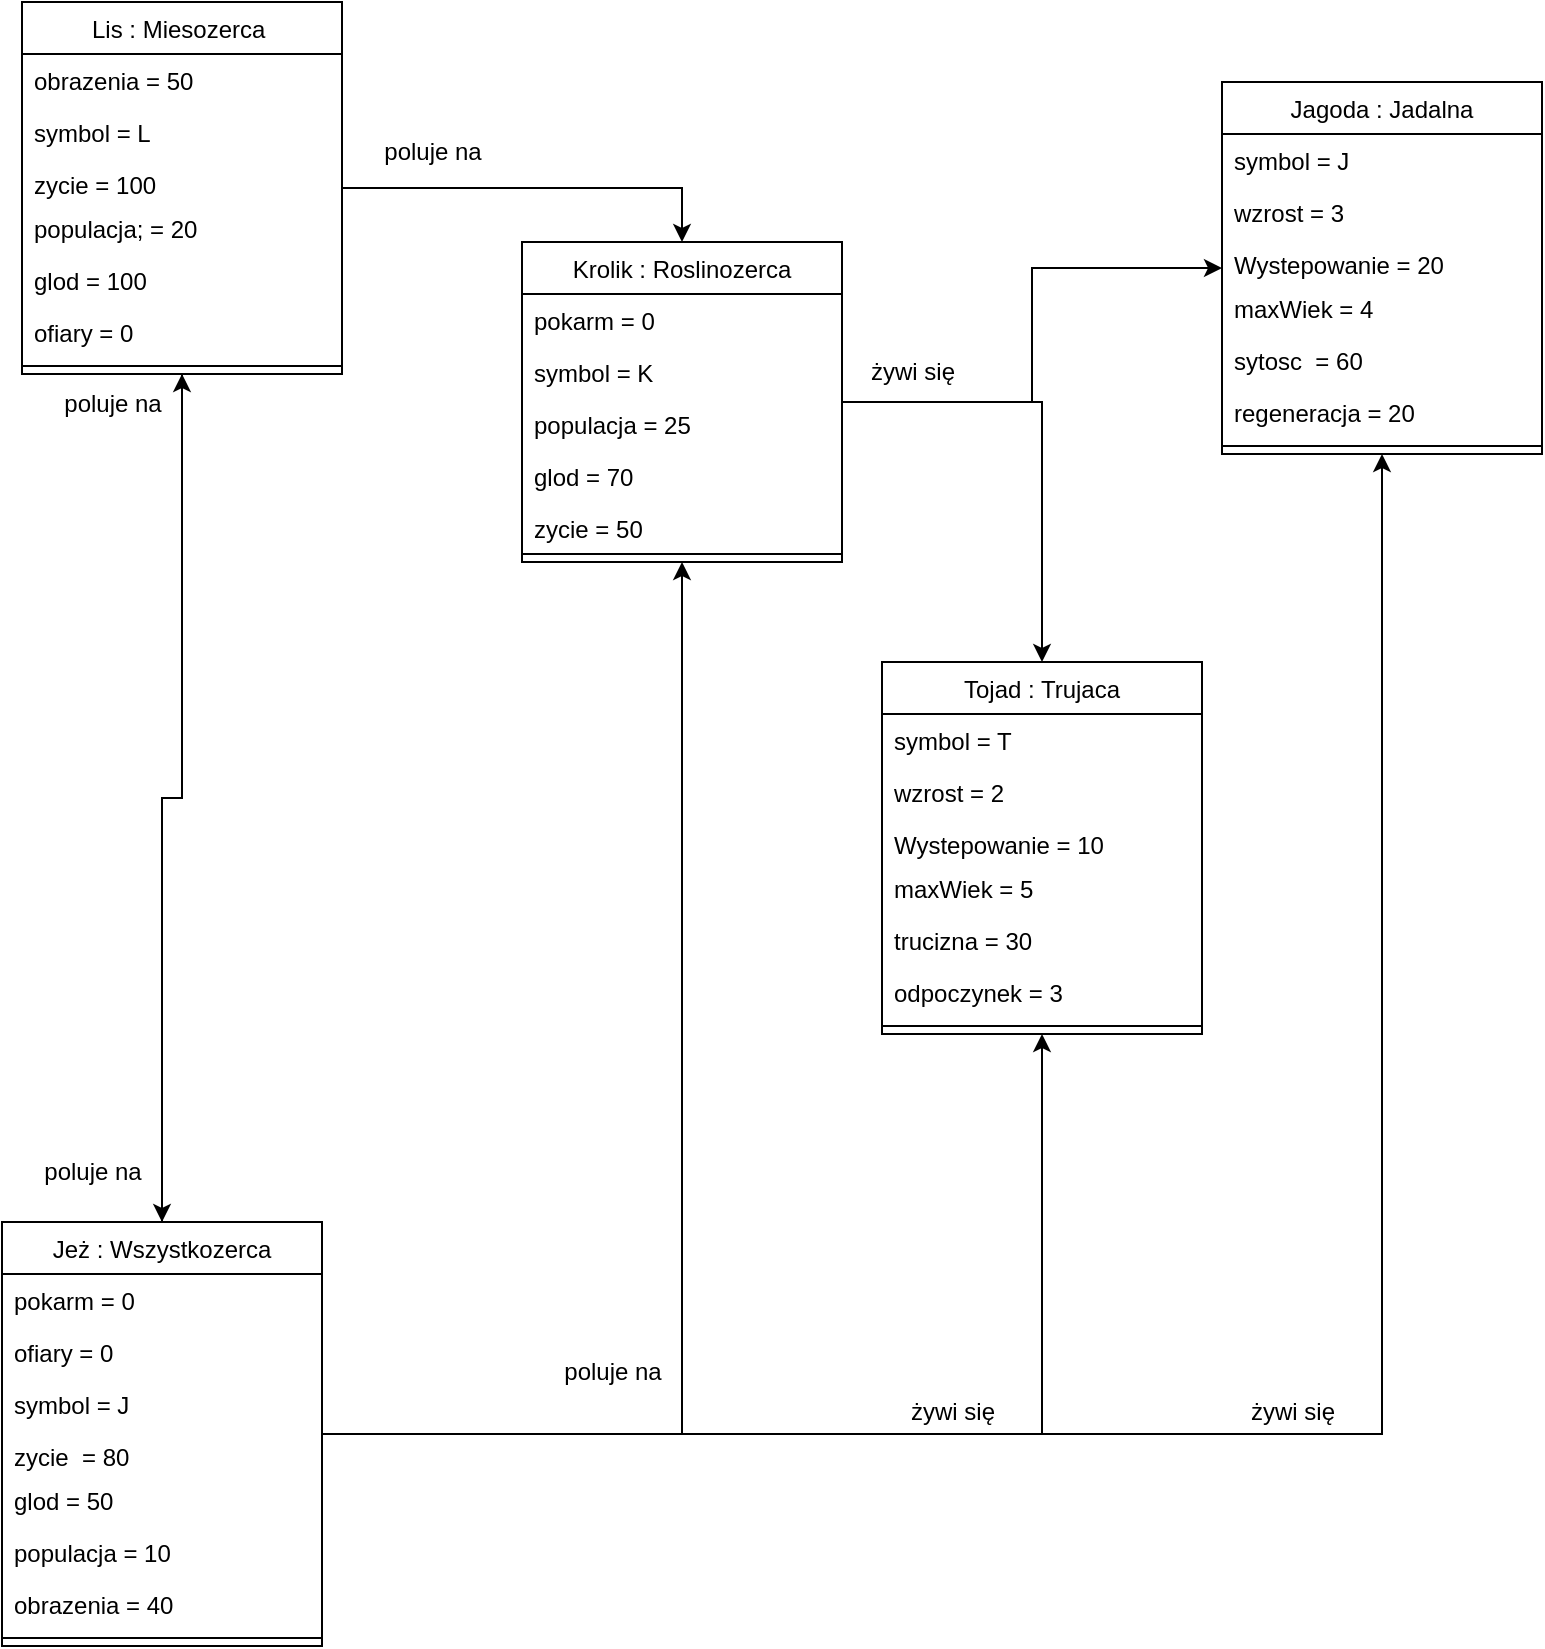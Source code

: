 <mxfile version="21.3.2" type="device">
  <diagram id="C5RBs43oDa-KdzZeNtuy" name="Page-1">
    <mxGraphModel dx="1633" dy="789" grid="1" gridSize="10" guides="1" tooltips="1" connect="1" arrows="1" fold="1" page="1" pageScale="1" pageWidth="827" pageHeight="1169" math="0" shadow="0">
      <root>
        <mxCell id="WIyWlLk6GJQsqaUBKTNV-0" />
        <mxCell id="WIyWlLk6GJQsqaUBKTNV-1" parent="WIyWlLk6GJQsqaUBKTNV-0" />
        <mxCell id="nONXPrKXPC0B0RveEDlh-43" style="edgeStyle=orthogonalEdgeStyle;rounded=0;orthogonalLoop=1;jettySize=auto;html=1;entryX=0.5;entryY=0;entryDx=0;entryDy=0;" edge="1" parent="WIyWlLk6GJQsqaUBKTNV-1" source="zkfFHV4jXpPFQw0GAbJ--6" target="zkfFHV4jXpPFQw0GAbJ--13">
          <mxGeometry relative="1" as="geometry" />
        </mxCell>
        <mxCell id="nONXPrKXPC0B0RveEDlh-58" style="edgeStyle=orthogonalEdgeStyle;rounded=0;orthogonalLoop=1;jettySize=auto;html=1;" edge="1" parent="WIyWlLk6GJQsqaUBKTNV-1" source="zkfFHV4jXpPFQw0GAbJ--6" target="q9Fi9838I-TxCROkx1_T-39">
          <mxGeometry relative="1" as="geometry" />
        </mxCell>
        <mxCell id="zkfFHV4jXpPFQw0GAbJ--6" value="Lis : Miesozerca " style="swimlane;fontStyle=0;align=center;verticalAlign=top;childLayout=stackLayout;horizontal=1;startSize=26;horizontalStack=0;resizeParent=1;resizeLast=0;collapsible=1;marginBottom=0;rounded=0;shadow=0;strokeWidth=1;" parent="WIyWlLk6GJQsqaUBKTNV-1" vertex="1">
          <mxGeometry x="40" y="40" width="160" height="186" as="geometry">
            <mxRectangle x="130" y="380" width="160" height="26" as="alternateBounds" />
          </mxGeometry>
        </mxCell>
        <mxCell id="zkfFHV4jXpPFQw0GAbJ--7" value="obrazenia = 50" style="text;align=left;verticalAlign=top;spacingLeft=4;spacingRight=4;overflow=hidden;rotatable=0;points=[[0,0.5],[1,0.5]];portConstraint=eastwest;" parent="zkfFHV4jXpPFQw0GAbJ--6" vertex="1">
          <mxGeometry y="26" width="160" height="26" as="geometry" />
        </mxCell>
        <mxCell id="nONXPrKXPC0B0RveEDlh-2" value="symbol = L" style="text;align=left;verticalAlign=top;spacingLeft=4;spacingRight=4;overflow=hidden;rotatable=0;points=[[0,0.5],[1,0.5]];portConstraint=eastwest;rounded=0;shadow=0;html=0;" vertex="1" parent="zkfFHV4jXpPFQw0GAbJ--6">
          <mxGeometry y="52" width="160" height="26" as="geometry" />
        </mxCell>
        <mxCell id="nONXPrKXPC0B0RveEDlh-3" value="zycie = 100" style="text;align=left;verticalAlign=top;spacingLeft=4;spacingRight=4;overflow=hidden;rotatable=0;points=[[0,0.5],[1,0.5]];portConstraint=eastwest;rounded=0;shadow=0;html=0;" vertex="1" parent="zkfFHV4jXpPFQw0GAbJ--6">
          <mxGeometry y="78" width="160" height="22" as="geometry" />
        </mxCell>
        <mxCell id="nONXPrKXPC0B0RveEDlh-5" value="populacja; = 20" style="text;align=left;verticalAlign=top;spacingLeft=4;spacingRight=4;overflow=hidden;rotatable=0;points=[[0,0.5],[1,0.5]];portConstraint=eastwest;rounded=0;shadow=0;html=0;" vertex="1" parent="zkfFHV4jXpPFQw0GAbJ--6">
          <mxGeometry y="100" width="160" height="26" as="geometry" />
        </mxCell>
        <mxCell id="nONXPrKXPC0B0RveEDlh-4" value="glod = 100" style="text;align=left;verticalAlign=top;spacingLeft=4;spacingRight=4;overflow=hidden;rotatable=0;points=[[0,0.5],[1,0.5]];portConstraint=eastwest;rounded=0;shadow=0;html=0;" vertex="1" parent="zkfFHV4jXpPFQw0GAbJ--6">
          <mxGeometry y="126" width="160" height="26" as="geometry" />
        </mxCell>
        <mxCell id="zkfFHV4jXpPFQw0GAbJ--8" value="ofiary = 0" style="text;align=left;verticalAlign=top;spacingLeft=4;spacingRight=4;overflow=hidden;rotatable=0;points=[[0,0.5],[1,0.5]];portConstraint=eastwest;rounded=0;shadow=0;html=0;" parent="zkfFHV4jXpPFQw0GAbJ--6" vertex="1">
          <mxGeometry y="152" width="160" height="26" as="geometry" />
        </mxCell>
        <mxCell id="zkfFHV4jXpPFQw0GAbJ--9" value="" style="line;html=1;strokeWidth=1;align=left;verticalAlign=middle;spacingTop=-1;spacingLeft=3;spacingRight=3;rotatable=0;labelPosition=right;points=[];portConstraint=eastwest;" parent="zkfFHV4jXpPFQw0GAbJ--6" vertex="1">
          <mxGeometry y="178" width="160" height="8" as="geometry" />
        </mxCell>
        <mxCell id="nONXPrKXPC0B0RveEDlh-47" style="edgeStyle=orthogonalEdgeStyle;rounded=0;orthogonalLoop=1;jettySize=auto;html=1;" edge="1" parent="WIyWlLk6GJQsqaUBKTNV-1" source="zkfFHV4jXpPFQw0GAbJ--13" target="q9Fi9838I-TxCROkx1_T-17">
          <mxGeometry relative="1" as="geometry" />
        </mxCell>
        <mxCell id="nONXPrKXPC0B0RveEDlh-48" style="edgeStyle=orthogonalEdgeStyle;rounded=0;orthogonalLoop=1;jettySize=auto;html=1;" edge="1" parent="WIyWlLk6GJQsqaUBKTNV-1" source="zkfFHV4jXpPFQw0GAbJ--13" target="q9Fi9838I-TxCROkx1_T-12">
          <mxGeometry relative="1" as="geometry">
            <mxPoint x="570" y="320" as="targetPoint" />
          </mxGeometry>
        </mxCell>
        <mxCell id="zkfFHV4jXpPFQw0GAbJ--13" value="Krolik : Roslinozerca" style="swimlane;fontStyle=0;align=center;verticalAlign=top;childLayout=stackLayout;horizontal=1;startSize=26;horizontalStack=0;resizeParent=1;resizeLast=0;collapsible=1;marginBottom=0;rounded=0;shadow=0;strokeWidth=1;" parent="WIyWlLk6GJQsqaUBKTNV-1" vertex="1">
          <mxGeometry x="290" y="160" width="160" height="160" as="geometry">
            <mxRectangle x="340" y="380" width="170" height="26" as="alternateBounds" />
          </mxGeometry>
        </mxCell>
        <mxCell id="zkfFHV4jXpPFQw0GAbJ--14" value="pokarm = 0" style="text;align=left;verticalAlign=top;spacingLeft=4;spacingRight=4;overflow=hidden;rotatable=0;points=[[0,0.5],[1,0.5]];portConstraint=eastwest;" parent="zkfFHV4jXpPFQw0GAbJ--13" vertex="1">
          <mxGeometry y="26" width="160" height="26" as="geometry" />
        </mxCell>
        <mxCell id="nONXPrKXPC0B0RveEDlh-6" value="symbol = K" style="text;align=left;verticalAlign=top;spacingLeft=4;spacingRight=4;overflow=hidden;rotatable=0;points=[[0,0.5],[1,0.5]];portConstraint=eastwest;rounded=0;shadow=0;html=0;" vertex="1" parent="zkfFHV4jXpPFQw0GAbJ--13">
          <mxGeometry y="52" width="160" height="26" as="geometry" />
        </mxCell>
        <mxCell id="nONXPrKXPC0B0RveEDlh-9" value="populacja = 25" style="text;align=left;verticalAlign=top;spacingLeft=4;spacingRight=4;overflow=hidden;rotatable=0;points=[[0,0.5],[1,0.5]];portConstraint=eastwest;rounded=0;shadow=0;html=0;" vertex="1" parent="zkfFHV4jXpPFQw0GAbJ--13">
          <mxGeometry y="78" width="160" height="26" as="geometry" />
        </mxCell>
        <mxCell id="nONXPrKXPC0B0RveEDlh-8" value="glod = 70" style="text;align=left;verticalAlign=top;spacingLeft=4;spacingRight=4;overflow=hidden;rotatable=0;points=[[0,0.5],[1,0.5]];portConstraint=eastwest;rounded=0;shadow=0;html=0;" vertex="1" parent="zkfFHV4jXpPFQw0GAbJ--13">
          <mxGeometry y="104" width="160" height="26" as="geometry" />
        </mxCell>
        <mxCell id="nONXPrKXPC0B0RveEDlh-7" value="zycie = 50" style="text;align=left;verticalAlign=top;spacingLeft=4;spacingRight=4;overflow=hidden;rotatable=0;points=[[0,0.5],[1,0.5]];portConstraint=eastwest;rounded=0;shadow=0;html=0;" vertex="1" parent="zkfFHV4jXpPFQw0GAbJ--13">
          <mxGeometry y="130" width="160" height="22" as="geometry" />
        </mxCell>
        <mxCell id="zkfFHV4jXpPFQw0GAbJ--15" value="" style="line;html=1;strokeWidth=1;align=left;verticalAlign=middle;spacingTop=-1;spacingLeft=3;spacingRight=3;rotatable=0;labelPosition=right;points=[];portConstraint=eastwest;" parent="zkfFHV4jXpPFQw0GAbJ--13" vertex="1">
          <mxGeometry y="152" width="160" height="8" as="geometry" />
        </mxCell>
        <mxCell id="q9Fi9838I-TxCROkx1_T-12" value="Tojad : Trujaca" style="swimlane;fontStyle=0;align=center;verticalAlign=top;childLayout=stackLayout;horizontal=1;startSize=26;horizontalStack=0;resizeParent=1;resizeLast=0;collapsible=1;marginBottom=0;rounded=0;shadow=0;strokeWidth=1;" parent="WIyWlLk6GJQsqaUBKTNV-1" vertex="1">
          <mxGeometry x="470" y="370" width="160" height="186" as="geometry">
            <mxRectangle x="130" y="380" width="160" height="26" as="alternateBounds" />
          </mxGeometry>
        </mxCell>
        <mxCell id="nONXPrKXPC0B0RveEDlh-34" value="symbol = T" style="text;align=left;verticalAlign=top;spacingLeft=4;spacingRight=4;overflow=hidden;rotatable=0;points=[[0,0.5],[1,0.5]];portConstraint=eastwest;rounded=0;shadow=0;html=0;" vertex="1" parent="q9Fi9838I-TxCROkx1_T-12">
          <mxGeometry y="26" width="160" height="26" as="geometry" />
        </mxCell>
        <mxCell id="nONXPrKXPC0B0RveEDlh-27" value="wzrost = 2" style="text;align=left;verticalAlign=top;spacingLeft=4;spacingRight=4;overflow=hidden;rotatable=0;points=[[0,0.5],[1,0.5]];portConstraint=eastwest;" vertex="1" parent="q9Fi9838I-TxCROkx1_T-12">
          <mxGeometry y="52" width="160" height="26" as="geometry" />
        </mxCell>
        <mxCell id="nONXPrKXPC0B0RveEDlh-26" value="Wystepowanie = 10" style="text;align=left;verticalAlign=top;spacingLeft=4;spacingRight=4;overflow=hidden;rotatable=0;points=[[0,0.5],[1,0.5]];portConstraint=eastwest;rounded=0;shadow=0;html=0;" vertex="1" parent="q9Fi9838I-TxCROkx1_T-12">
          <mxGeometry y="78" width="160" height="22" as="geometry" />
        </mxCell>
        <mxCell id="nONXPrKXPC0B0RveEDlh-25" value="maxWiek = 5" style="text;align=left;verticalAlign=top;spacingLeft=4;spacingRight=4;overflow=hidden;rotatable=0;points=[[0,0.5],[1,0.5]];portConstraint=eastwest;rounded=0;shadow=0;html=0;" vertex="1" parent="q9Fi9838I-TxCROkx1_T-12">
          <mxGeometry y="100" width="160" height="26" as="geometry" />
        </mxCell>
        <mxCell id="q9Fi9838I-TxCROkx1_T-13" value="trucizna = 30" style="text;align=left;verticalAlign=top;spacingLeft=4;spacingRight=4;overflow=hidden;rotatable=0;points=[[0,0.5],[1,0.5]];portConstraint=eastwest;" parent="q9Fi9838I-TxCROkx1_T-12" vertex="1">
          <mxGeometry y="126" width="160" height="26" as="geometry" />
        </mxCell>
        <mxCell id="q9Fi9838I-TxCROkx1_T-14" value="odpoczynek = 3" style="text;align=left;verticalAlign=top;spacingLeft=4;spacingRight=4;overflow=hidden;rotatable=0;points=[[0,0.5],[1,0.5]];portConstraint=eastwest;rounded=0;shadow=0;html=0;" parent="q9Fi9838I-TxCROkx1_T-12" vertex="1">
          <mxGeometry y="152" width="160" height="26" as="geometry" />
        </mxCell>
        <mxCell id="q9Fi9838I-TxCROkx1_T-15" value="" style="line;html=1;strokeWidth=1;align=left;verticalAlign=middle;spacingTop=-1;spacingLeft=3;spacingRight=3;rotatable=0;labelPosition=right;points=[];portConstraint=eastwest;" parent="q9Fi9838I-TxCROkx1_T-12" vertex="1">
          <mxGeometry y="178" width="160" height="8" as="geometry" />
        </mxCell>
        <mxCell id="q9Fi9838I-TxCROkx1_T-17" value="Jagoda : Jadalna" style="swimlane;fontStyle=0;align=center;verticalAlign=top;childLayout=stackLayout;horizontal=1;startSize=26;horizontalStack=0;resizeParent=1;resizeLast=0;collapsible=1;marginBottom=0;rounded=0;shadow=0;strokeWidth=1;" parent="WIyWlLk6GJQsqaUBKTNV-1" vertex="1">
          <mxGeometry x="640" y="80" width="160" height="186" as="geometry">
            <mxRectangle x="340" y="380" width="170" height="26" as="alternateBounds" />
          </mxGeometry>
        </mxCell>
        <mxCell id="nONXPrKXPC0B0RveEDlh-35" value="symbol = J" style="text;align=left;verticalAlign=top;spacingLeft=4;spacingRight=4;overflow=hidden;rotatable=0;points=[[0,0.5],[1,0.5]];portConstraint=eastwest;rounded=0;shadow=0;html=0;" vertex="1" parent="q9Fi9838I-TxCROkx1_T-17">
          <mxGeometry y="26" width="160" height="26" as="geometry" />
        </mxCell>
        <mxCell id="nONXPrKXPC0B0RveEDlh-24" value="wzrost = 3" style="text;align=left;verticalAlign=top;spacingLeft=4;spacingRight=4;overflow=hidden;rotatable=0;points=[[0,0.5],[1,0.5]];portConstraint=eastwest;" vertex="1" parent="q9Fi9838I-TxCROkx1_T-17">
          <mxGeometry y="52" width="160" height="26" as="geometry" />
        </mxCell>
        <mxCell id="nONXPrKXPC0B0RveEDlh-23" value="Wystepowanie = 20" style="text;align=left;verticalAlign=top;spacingLeft=4;spacingRight=4;overflow=hidden;rotatable=0;points=[[0,0.5],[1,0.5]];portConstraint=eastwest;rounded=0;shadow=0;html=0;" vertex="1" parent="q9Fi9838I-TxCROkx1_T-17">
          <mxGeometry y="78" width="160" height="22" as="geometry" />
        </mxCell>
        <mxCell id="nONXPrKXPC0B0RveEDlh-22" value="maxWiek = 4" style="text;align=left;verticalAlign=top;spacingLeft=4;spacingRight=4;overflow=hidden;rotatable=0;points=[[0,0.5],[1,0.5]];portConstraint=eastwest;rounded=0;shadow=0;html=0;" vertex="1" parent="q9Fi9838I-TxCROkx1_T-17">
          <mxGeometry y="100" width="160" height="26" as="geometry" />
        </mxCell>
        <mxCell id="q9Fi9838I-TxCROkx1_T-18" value="sytosc  = 60" style="text;align=left;verticalAlign=top;spacingLeft=4;spacingRight=4;overflow=hidden;rotatable=0;points=[[0,0.5],[1,0.5]];portConstraint=eastwest;" parent="q9Fi9838I-TxCROkx1_T-17" vertex="1">
          <mxGeometry y="126" width="160" height="26" as="geometry" />
        </mxCell>
        <mxCell id="q9Fi9838I-TxCROkx1_T-23" value="regeneracja = 20" style="text;align=left;verticalAlign=top;spacingLeft=4;spacingRight=4;overflow=hidden;rotatable=0;points=[[0,0.5],[1,0.5]];portConstraint=eastwest;" parent="q9Fi9838I-TxCROkx1_T-17" vertex="1">
          <mxGeometry y="152" width="160" height="26" as="geometry" />
        </mxCell>
        <mxCell id="q9Fi9838I-TxCROkx1_T-19" value="" style="line;html=1;strokeWidth=1;align=left;verticalAlign=middle;spacingTop=-1;spacingLeft=3;spacingRight=3;rotatable=0;labelPosition=right;points=[];portConstraint=eastwest;" parent="q9Fi9838I-TxCROkx1_T-17" vertex="1">
          <mxGeometry y="178" width="160" height="8" as="geometry" />
        </mxCell>
        <mxCell id="nONXPrKXPC0B0RveEDlh-45" style="edgeStyle=orthogonalEdgeStyle;rounded=0;orthogonalLoop=1;jettySize=auto;html=1;entryX=0.5;entryY=1;entryDx=0;entryDy=0;" edge="1" parent="WIyWlLk6GJQsqaUBKTNV-1" source="q9Fi9838I-TxCROkx1_T-39" target="zkfFHV4jXpPFQw0GAbJ--6">
          <mxGeometry relative="1" as="geometry" />
        </mxCell>
        <mxCell id="nONXPrKXPC0B0RveEDlh-46" style="edgeStyle=orthogonalEdgeStyle;rounded=0;orthogonalLoop=1;jettySize=auto;html=1;entryX=0.5;entryY=1;entryDx=0;entryDy=0;" edge="1" parent="WIyWlLk6GJQsqaUBKTNV-1" source="q9Fi9838I-TxCROkx1_T-39" target="zkfFHV4jXpPFQw0GAbJ--13">
          <mxGeometry relative="1" as="geometry" />
        </mxCell>
        <mxCell id="nONXPrKXPC0B0RveEDlh-49" style="edgeStyle=orthogonalEdgeStyle;rounded=0;orthogonalLoop=1;jettySize=auto;html=1;" edge="1" parent="WIyWlLk6GJQsqaUBKTNV-1" source="q9Fi9838I-TxCROkx1_T-39" target="q9Fi9838I-TxCROkx1_T-12">
          <mxGeometry relative="1" as="geometry" />
        </mxCell>
        <mxCell id="nONXPrKXPC0B0RveEDlh-50" style="edgeStyle=orthogonalEdgeStyle;rounded=0;orthogonalLoop=1;jettySize=auto;html=1;entryX=0.5;entryY=1;entryDx=0;entryDy=0;" edge="1" parent="WIyWlLk6GJQsqaUBKTNV-1" source="q9Fi9838I-TxCROkx1_T-39" target="q9Fi9838I-TxCROkx1_T-17">
          <mxGeometry relative="1" as="geometry" />
        </mxCell>
        <mxCell id="q9Fi9838I-TxCROkx1_T-39" value="Jeż : Wszystkozerca&#xa;" style="swimlane;fontStyle=0;align=center;verticalAlign=top;childLayout=stackLayout;horizontal=1;startSize=26;horizontalStack=0;resizeParent=1;resizeLast=0;collapsible=1;marginBottom=0;rounded=0;shadow=0;strokeWidth=1;" parent="WIyWlLk6GJQsqaUBKTNV-1" vertex="1">
          <mxGeometry x="30" y="650" width="160" height="212" as="geometry">
            <mxRectangle x="340" y="380" width="170" height="26" as="alternateBounds" />
          </mxGeometry>
        </mxCell>
        <mxCell id="q9Fi9838I-TxCROkx1_T-40" value="pokarm = 0" style="text;align=left;verticalAlign=top;spacingLeft=4;spacingRight=4;overflow=hidden;rotatable=0;points=[[0,0.5],[1,0.5]];portConstraint=eastwest;" parent="q9Fi9838I-TxCROkx1_T-39" vertex="1">
          <mxGeometry y="26" width="160" height="26" as="geometry" />
        </mxCell>
        <mxCell id="q9Fi9838I-TxCROkx1_T-43" value="ofiary = 0" style="text;align=left;verticalAlign=top;spacingLeft=4;spacingRight=4;overflow=hidden;rotatable=0;points=[[0,0.5],[1,0.5]];portConstraint=eastwest;rounded=0;shadow=0;html=0;" parent="q9Fi9838I-TxCROkx1_T-39" vertex="1">
          <mxGeometry y="52" width="160" height="26" as="geometry" />
        </mxCell>
        <mxCell id="nONXPrKXPC0B0RveEDlh-10" value="symbol = J" style="text;align=left;verticalAlign=top;spacingLeft=4;spacingRight=4;overflow=hidden;rotatable=0;points=[[0,0.5],[1,0.5]];portConstraint=eastwest;rounded=0;shadow=0;html=0;" vertex="1" parent="q9Fi9838I-TxCROkx1_T-39">
          <mxGeometry y="78" width="160" height="26" as="geometry" />
        </mxCell>
        <mxCell id="nONXPrKXPC0B0RveEDlh-11" value="zycie  = 80 " style="text;align=left;verticalAlign=top;spacingLeft=4;spacingRight=4;overflow=hidden;rotatable=0;points=[[0,0.5],[1,0.5]];portConstraint=eastwest;rounded=0;shadow=0;html=0;" vertex="1" parent="q9Fi9838I-TxCROkx1_T-39">
          <mxGeometry y="104" width="160" height="22" as="geometry" />
        </mxCell>
        <mxCell id="nONXPrKXPC0B0RveEDlh-12" value="glod = 50" style="text;align=left;verticalAlign=top;spacingLeft=4;spacingRight=4;overflow=hidden;rotatable=0;points=[[0,0.5],[1,0.5]];portConstraint=eastwest;rounded=0;shadow=0;html=0;" vertex="1" parent="q9Fi9838I-TxCROkx1_T-39">
          <mxGeometry y="126" width="160" height="26" as="geometry" />
        </mxCell>
        <mxCell id="nONXPrKXPC0B0RveEDlh-13" value="populacja = 10" style="text;align=left;verticalAlign=top;spacingLeft=4;spacingRight=4;overflow=hidden;rotatable=0;points=[[0,0.5],[1,0.5]];portConstraint=eastwest;rounded=0;shadow=0;html=0;" vertex="1" parent="q9Fi9838I-TxCROkx1_T-39">
          <mxGeometry y="152" width="160" height="26" as="geometry" />
        </mxCell>
        <mxCell id="q9Fi9838I-TxCROkx1_T-44" value="obrazenia = 40" style="text;align=left;verticalAlign=top;spacingLeft=4;spacingRight=4;overflow=hidden;rotatable=0;points=[[0,0.5],[1,0.5]];portConstraint=eastwest;" parent="q9Fi9838I-TxCROkx1_T-39" vertex="1">
          <mxGeometry y="178" width="160" height="26" as="geometry" />
        </mxCell>
        <mxCell id="q9Fi9838I-TxCROkx1_T-41" value="" style="line;html=1;strokeWidth=1;align=left;verticalAlign=middle;spacingTop=-1;spacingLeft=3;spacingRight=3;rotatable=0;labelPosition=right;points=[];portConstraint=eastwest;" parent="q9Fi9838I-TxCROkx1_T-39" vertex="1">
          <mxGeometry y="204" width="160" height="8" as="geometry" />
        </mxCell>
        <mxCell id="nONXPrKXPC0B0RveEDlh-51" value="żywi się" style="text;html=1;align=center;verticalAlign=middle;resizable=0;points=[];autosize=1;strokeColor=none;fillColor=none;" vertex="1" parent="WIyWlLk6GJQsqaUBKTNV-1">
          <mxGeometry x="450" y="210" width="70" height="30" as="geometry" />
        </mxCell>
        <mxCell id="nONXPrKXPC0B0RveEDlh-52" value="żywi się" style="text;html=1;align=center;verticalAlign=middle;resizable=0;points=[];autosize=1;strokeColor=none;fillColor=none;" vertex="1" parent="WIyWlLk6GJQsqaUBKTNV-1">
          <mxGeometry x="470" y="730" width="70" height="30" as="geometry" />
        </mxCell>
        <mxCell id="nONXPrKXPC0B0RveEDlh-53" value="żywi się" style="text;html=1;align=center;verticalAlign=middle;resizable=0;points=[];autosize=1;strokeColor=none;fillColor=none;" vertex="1" parent="WIyWlLk6GJQsqaUBKTNV-1">
          <mxGeometry x="640" y="730" width="70" height="30" as="geometry" />
        </mxCell>
        <mxCell id="nONXPrKXPC0B0RveEDlh-55" value="poluje na" style="text;html=1;align=center;verticalAlign=middle;resizable=0;points=[];autosize=1;strokeColor=none;fillColor=none;" vertex="1" parent="WIyWlLk6GJQsqaUBKTNV-1">
          <mxGeometry x="210" y="100" width="70" height="30" as="geometry" />
        </mxCell>
        <mxCell id="nONXPrKXPC0B0RveEDlh-56" value="poluje na" style="text;html=1;align=center;verticalAlign=middle;resizable=0;points=[];autosize=1;strokeColor=none;fillColor=none;" vertex="1" parent="WIyWlLk6GJQsqaUBKTNV-1">
          <mxGeometry x="300" y="710" width="70" height="30" as="geometry" />
        </mxCell>
        <mxCell id="nONXPrKXPC0B0RveEDlh-57" value="poluje na" style="text;html=1;align=center;verticalAlign=middle;resizable=0;points=[];autosize=1;strokeColor=none;fillColor=none;" vertex="1" parent="WIyWlLk6GJQsqaUBKTNV-1">
          <mxGeometry x="40" y="610" width="70" height="30" as="geometry" />
        </mxCell>
        <mxCell id="nONXPrKXPC0B0RveEDlh-59" value="poluje na" style="text;html=1;align=center;verticalAlign=middle;resizable=0;points=[];autosize=1;strokeColor=none;fillColor=none;" vertex="1" parent="WIyWlLk6GJQsqaUBKTNV-1">
          <mxGeometry x="50" y="226" width="70" height="30" as="geometry" />
        </mxCell>
      </root>
    </mxGraphModel>
  </diagram>
</mxfile>
